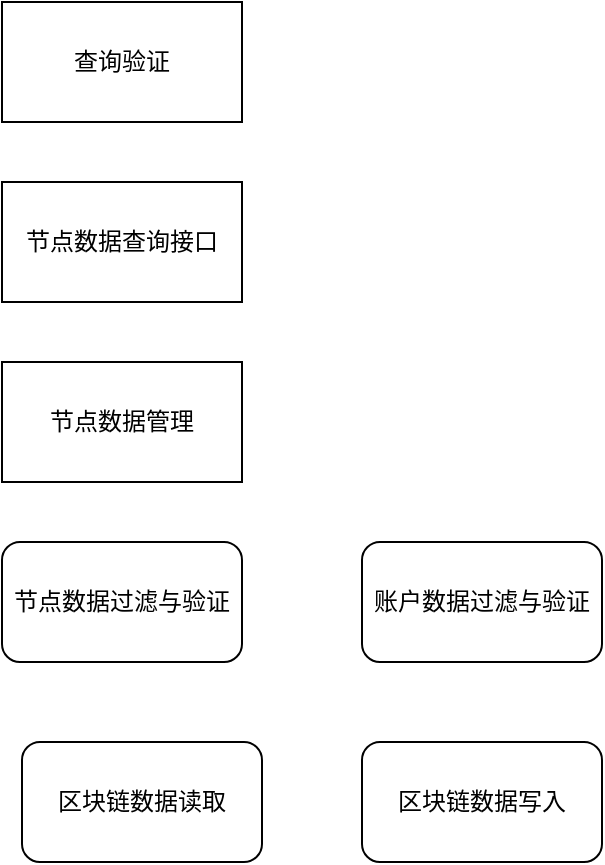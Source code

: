 <mxfile version="12.5.4" type="github">
  <diagram id="Dr7E2pnEQ7SnMgTV5RkD" name="Page-1">
    <mxGraphModel dx="933" dy="654" grid="1" gridSize="10" guides="1" tooltips="1" connect="1" arrows="1" fold="1" page="1" pageScale="1" pageWidth="827" pageHeight="1169" math="0" shadow="0">
      <root>
        <mxCell id="0"/>
        <mxCell id="1" parent="0"/>
        <mxCell id="Fuk4StQesD5K4FotLebA-1" value="区块链数据读取" style="rounded=1;whiteSpace=wrap;html=1;" vertex="1" parent="1">
          <mxGeometry x="210" y="460" width="120" height="60" as="geometry"/>
        </mxCell>
        <mxCell id="Fuk4StQesD5K4FotLebA-2" value="区块链数据写入" style="rounded=1;whiteSpace=wrap;html=1;" vertex="1" parent="1">
          <mxGeometry x="380" y="460" width="120" height="60" as="geometry"/>
        </mxCell>
        <mxCell id="Fuk4StQesD5K4FotLebA-3" value="节点数据过滤与验证" style="rounded=1;whiteSpace=wrap;html=1;" vertex="1" parent="1">
          <mxGeometry x="200" y="360" width="120" height="60" as="geometry"/>
        </mxCell>
        <mxCell id="Fuk4StQesD5K4FotLebA-4" value="节点数据管理" style="rounded=0;whiteSpace=wrap;html=1;" vertex="1" parent="1">
          <mxGeometry x="200" y="270" width="120" height="60" as="geometry"/>
        </mxCell>
        <mxCell id="Fuk4StQesD5K4FotLebA-5" value="节点数据查询接口" style="rounded=0;whiteSpace=wrap;html=1;" vertex="1" parent="1">
          <mxGeometry x="200" y="180" width="120" height="60" as="geometry"/>
        </mxCell>
        <mxCell id="Fuk4StQesD5K4FotLebA-6" value="账户数据过滤与验证" style="rounded=1;whiteSpace=wrap;html=1;" vertex="1" parent="1">
          <mxGeometry x="380" y="360" width="120" height="60" as="geometry"/>
        </mxCell>
        <mxCell id="Fuk4StQesD5K4FotLebA-7" value="查询验证" style="rounded=0;whiteSpace=wrap;html=1;" vertex="1" parent="1">
          <mxGeometry x="200" y="90" width="120" height="60" as="geometry"/>
        </mxCell>
      </root>
    </mxGraphModel>
  </diagram>
</mxfile>
